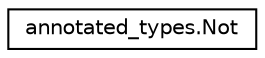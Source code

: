 digraph "Graphical Class Hierarchy"
{
 // LATEX_PDF_SIZE
  edge [fontname="Helvetica",fontsize="10",labelfontname="Helvetica",labelfontsize="10"];
  node [fontname="Helvetica",fontsize="10",shape=record];
  rankdir="LR";
  Node0 [label="annotated_types.Not",height=0.2,width=0.4,color="black", fillcolor="white", style="filled",URL="$classannotated__types_1_1Not.html",tooltip=" "];
}
